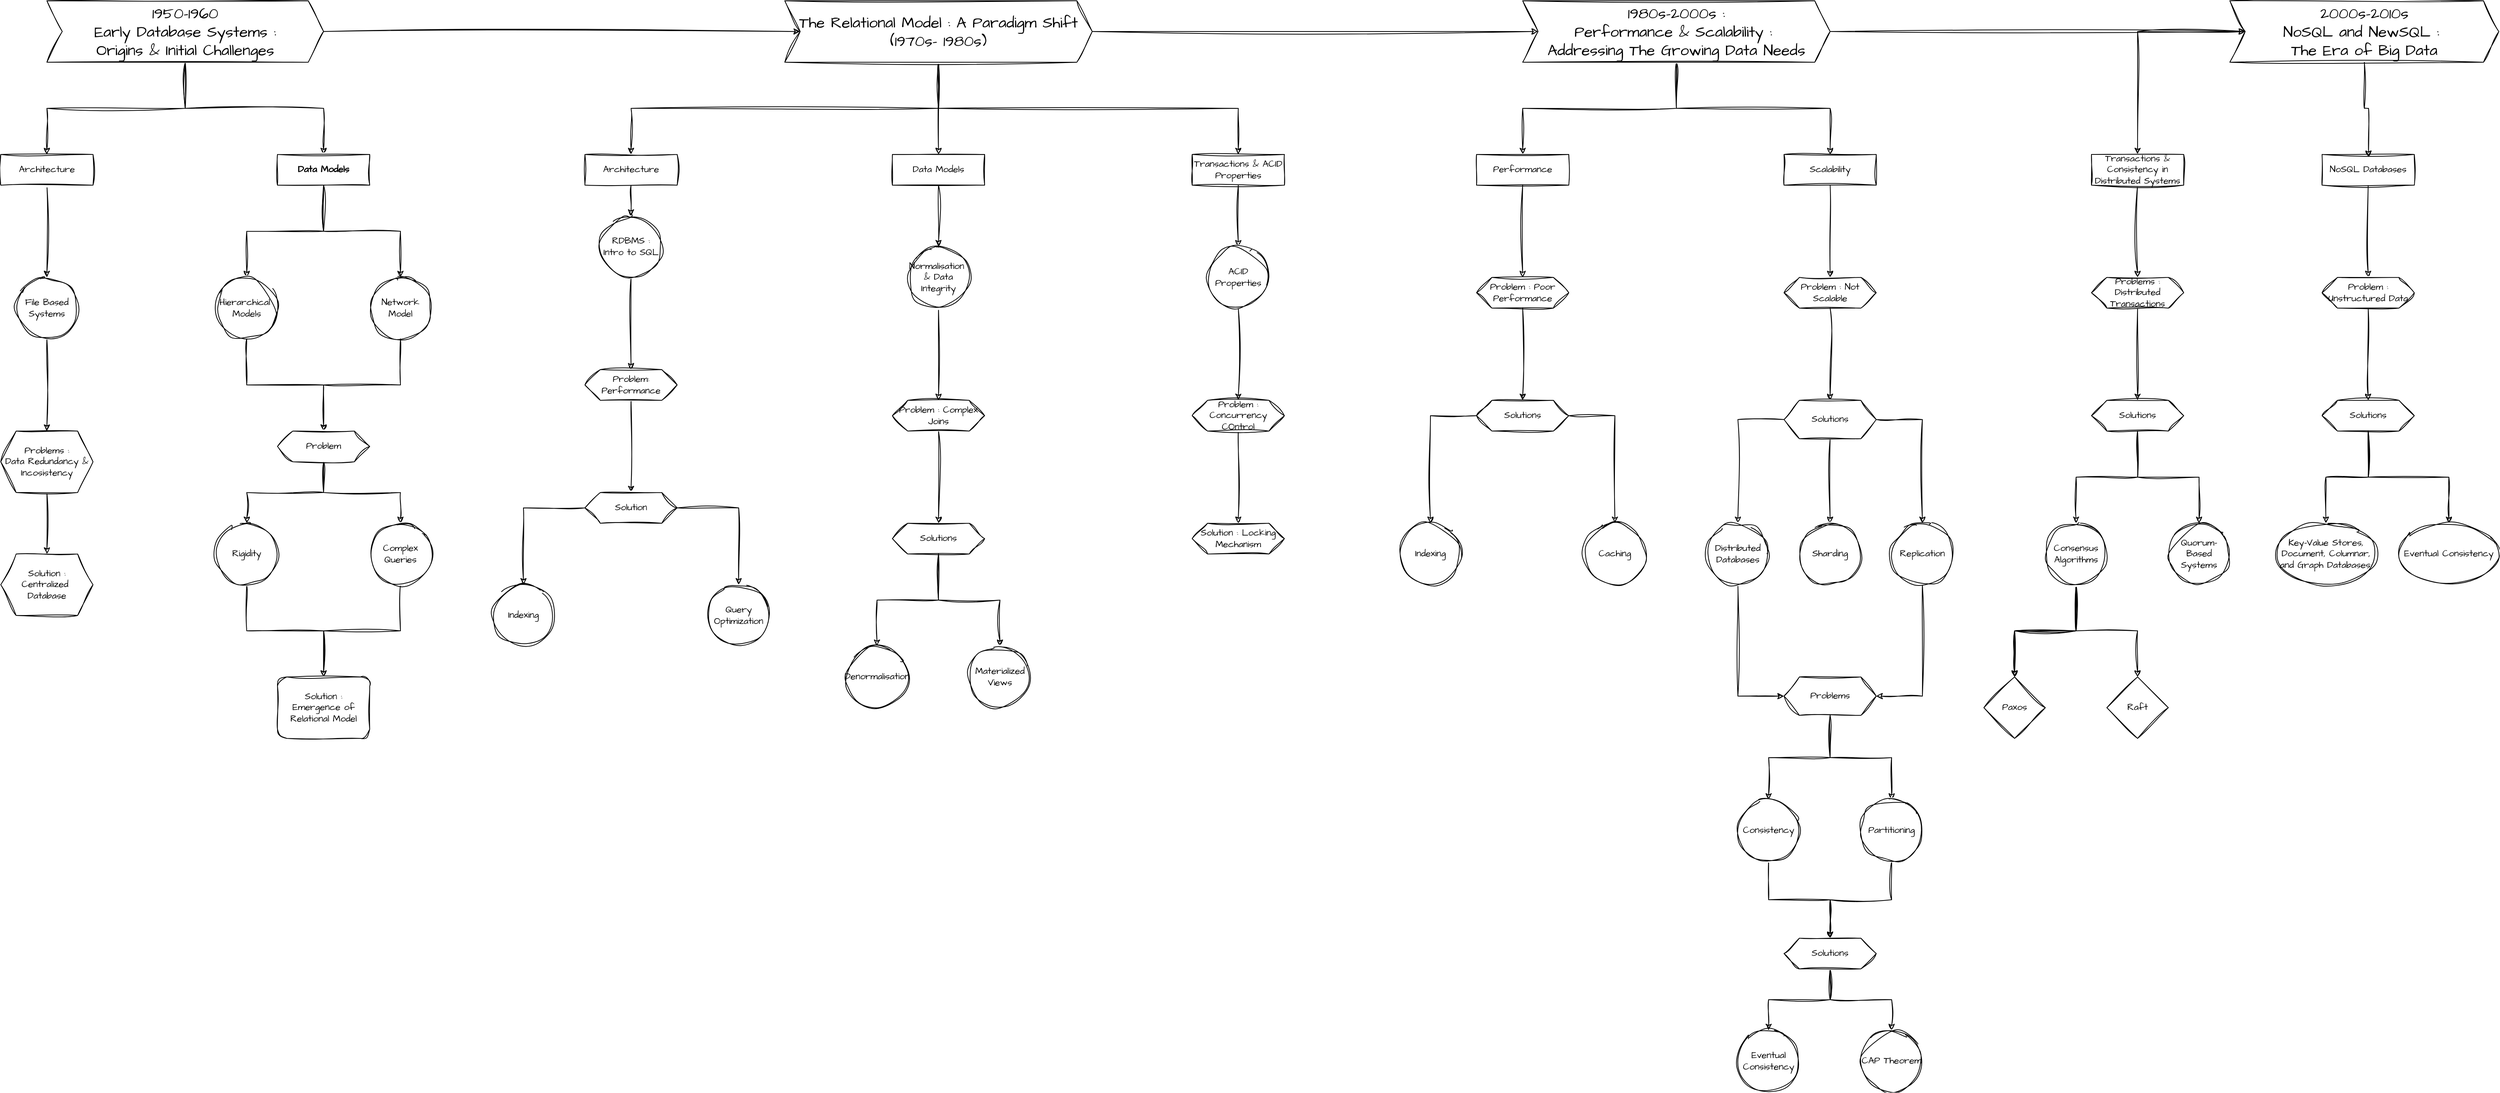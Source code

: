 <mxfile version="24.7.6">
  <diagram name="Page-1" id="QGAENbP_7samY_ILDqjr">
    <mxGraphModel dx="1600" dy="336" grid="1" gridSize="10" guides="1" tooltips="1" connect="1" arrows="1" fold="1" page="1" pageScale="1" pageWidth="1100" pageHeight="850" math="0" shadow="0">
      <root>
        <mxCell id="0" />
        <mxCell id="1" parent="0" />
        <mxCell id="RMSyVIdG78tPgDftZzgw-3" value="" style="edgeStyle=orthogonalEdgeStyle;rounded=0;sketch=1;hachureGap=4;jiggle=2;curveFitting=1;orthogonalLoop=1;jettySize=auto;html=1;fontFamily=Architects Daughter;fontSource=https%3A%2F%2Ffonts.googleapis.com%2Fcss%3Ffamily%3DArchitects%2BDaughter;" edge="1" parent="1" source="RMSyVIdG78tPgDftZzgw-1" target="RMSyVIdG78tPgDftZzgw-2">
          <mxGeometry relative="1" as="geometry" />
        </mxCell>
        <mxCell id="RMSyVIdG78tPgDftZzgw-11" value="" style="edgeStyle=orthogonalEdgeStyle;rounded=0;sketch=1;hachureGap=4;jiggle=2;curveFitting=1;orthogonalLoop=1;jettySize=auto;html=1;fontFamily=Architects Daughter;fontSource=https%3A%2F%2Ffonts.googleapis.com%2Fcss%3Ffamily%3DArchitects%2BDaughter;" edge="1" parent="1" source="RMSyVIdG78tPgDftZzgw-1" target="RMSyVIdG78tPgDftZzgw-10">
          <mxGeometry relative="1" as="geometry" />
        </mxCell>
        <mxCell id="RMSyVIdG78tPgDftZzgw-28" style="edgeStyle=orthogonalEdgeStyle;rounded=0;sketch=1;hachureGap=4;jiggle=2;curveFitting=1;orthogonalLoop=1;jettySize=auto;html=1;fontFamily=Architects Daughter;fontSource=https%3A%2F%2Ffonts.googleapis.com%2Fcss%3Ffamily%3DArchitects%2BDaughter;" edge="1" parent="1" source="RMSyVIdG78tPgDftZzgw-1" target="RMSyVIdG78tPgDftZzgw-27">
          <mxGeometry relative="1" as="geometry" />
        </mxCell>
        <mxCell id="RMSyVIdG78tPgDftZzgw-1" value="&lt;font style=&quot;font-size: 20px;&quot;&gt;1950-1960&lt;br&gt;Early Database Systems : &lt;br&gt;Origins &amp;amp; Initial Challenges&lt;br&gt;&lt;/font&gt;" style="shape=step;perimeter=stepPerimeter;whiteSpace=wrap;html=1;fixedSize=1;sketch=1;hachureGap=4;jiggle=2;curveFitting=1;fontFamily=Architects Daughter;fontSource=https%3A%2F%2Ffonts.googleapis.com%2Fcss%3Ffamily%3DArchitects%2BDaughter;" vertex="1" parent="1">
          <mxGeometry y="280" width="360" height="80" as="geometry" />
        </mxCell>
        <mxCell id="RMSyVIdG78tPgDftZzgw-5" value="" style="edgeStyle=orthogonalEdgeStyle;rounded=0;sketch=1;hachureGap=4;jiggle=2;curveFitting=1;orthogonalLoop=1;jettySize=auto;html=1;fontFamily=Architects Daughter;fontSource=https%3A%2F%2Ffonts.googleapis.com%2Fcss%3Ffamily%3DArchitects%2BDaughter;" edge="1" parent="1" source="RMSyVIdG78tPgDftZzgw-2" target="RMSyVIdG78tPgDftZzgw-4">
          <mxGeometry relative="1" as="geometry" />
        </mxCell>
        <mxCell id="RMSyVIdG78tPgDftZzgw-2" value="Architecture" style="whiteSpace=wrap;html=1;fontFamily=Architects Daughter;sketch=1;hachureGap=4;jiggle=2;curveFitting=1;fontSource=https%3A%2F%2Ffonts.googleapis.com%2Fcss%3Ffamily%3DArchitects%2BDaughter;" vertex="1" parent="1">
          <mxGeometry x="-60" y="480" width="120" height="40" as="geometry" />
        </mxCell>
        <mxCell id="RMSyVIdG78tPgDftZzgw-7" value="" style="edgeStyle=orthogonalEdgeStyle;rounded=0;sketch=1;hachureGap=4;jiggle=2;curveFitting=1;orthogonalLoop=1;jettySize=auto;html=1;fontFamily=Architects Daughter;fontSource=https%3A%2F%2Ffonts.googleapis.com%2Fcss%3Ffamily%3DArchitects%2BDaughter;" edge="1" parent="1" source="RMSyVIdG78tPgDftZzgw-4" target="RMSyVIdG78tPgDftZzgw-6">
          <mxGeometry relative="1" as="geometry" />
        </mxCell>
        <UserObject label="&lt;div&gt;File Based Systems&lt;/div&gt;" tooltip="File-Based Systems: Before databases, data was stored in flat files. These systems lacked a unified data management system, leading to inefficiencies in data access and manipulation." id="RMSyVIdG78tPgDftZzgw-4">
          <mxCell style="ellipse;whiteSpace=wrap;html=1;fontFamily=Architects Daughter;sketch=1;hachureGap=4;jiggle=2;curveFitting=1;fontSource=https%3A%2F%2Ffonts.googleapis.com%2Fcss%3Ffamily%3DArchitects%2BDaughter;" vertex="1" parent="1">
            <mxGeometry x="-40" y="640" width="80" height="80" as="geometry" />
          </mxCell>
        </UserObject>
        <mxCell id="RMSyVIdG78tPgDftZzgw-9" value="" style="edgeStyle=orthogonalEdgeStyle;rounded=0;sketch=1;hachureGap=4;jiggle=2;curveFitting=1;orthogonalLoop=1;jettySize=auto;html=1;fontFamily=Architects Daughter;fontSource=https%3A%2F%2Ffonts.googleapis.com%2Fcss%3Ffamily%3DArchitects%2BDaughter;" edge="1" parent="1" source="RMSyVIdG78tPgDftZzgw-6" target="RMSyVIdG78tPgDftZzgw-8">
          <mxGeometry relative="1" as="geometry" />
        </mxCell>
        <UserObject label="Problems :&lt;br&gt;Data Redundancy &amp;amp; Incosistency" tooltip="Data Redundancy and Inconsistency: Since each application maintained its own files, the same data could be duplicated across multiple files, leading to inconsistencies and difficulties in updating data uniformly." id="RMSyVIdG78tPgDftZzgw-6">
          <mxCell style="shape=hexagon;perimeter=hexagonPerimeter2;whiteSpace=wrap;html=1;fixedSize=1;fontFamily=Architects Daughter;sketch=1;hachureGap=4;jiggle=2;curveFitting=1;fontSource=https%3A%2F%2Ffonts.googleapis.com%2Fcss%3Ffamily%3DArchitects%2BDaughter;" vertex="1" parent="1">
            <mxGeometry x="-60" y="840" width="120" height="80" as="geometry" />
          </mxCell>
        </UserObject>
        <UserObject label="Solution : &lt;br&gt;&lt;div&gt;Centralized&amp;nbsp;&lt;/div&gt;&lt;div&gt;Database&lt;/div&gt;" tooltip="Centralized Databases: The idea of centralized data storage emerged to reduce redundancy by storing data in a single repository that could be accessed by multiple applications." id="RMSyVIdG78tPgDftZzgw-8">
          <mxCell style="shape=hexagon;perimeter=hexagonPerimeter2;whiteSpace=wrap;html=1;fixedSize=1;fontFamily=Architects Daughter;sketch=1;hachureGap=4;jiggle=2;curveFitting=1;fontSource=https%3A%2F%2Ffonts.googleapis.com%2Fcss%3Ffamily%3DArchitects%2BDaughter;" vertex="1" parent="1">
            <mxGeometry x="-60" y="1000" width="120" height="80" as="geometry" />
          </mxCell>
        </UserObject>
        <mxCell id="RMSyVIdG78tPgDftZzgw-13" value="" style="edgeStyle=orthogonalEdgeStyle;rounded=0;sketch=1;hachureGap=4;jiggle=2;curveFitting=1;orthogonalLoop=1;jettySize=auto;html=1;fontFamily=Architects Daughter;fontSource=https%3A%2F%2Ffonts.googleapis.com%2Fcss%3Ffamily%3DArchitects%2BDaughter;" edge="1" parent="1" source="RMSyVIdG78tPgDftZzgw-10" target="RMSyVIdG78tPgDftZzgw-12">
          <mxGeometry relative="1" as="geometry" />
        </mxCell>
        <mxCell id="RMSyVIdG78tPgDftZzgw-15" value="" style="edgeStyle=orthogonalEdgeStyle;rounded=0;sketch=1;hachureGap=4;jiggle=2;curveFitting=1;orthogonalLoop=1;jettySize=auto;html=1;fontFamily=Architects Daughter;fontSource=https%3A%2F%2Ffonts.googleapis.com%2Fcss%3Ffamily%3DArchitects%2BDaughter;" edge="1" parent="1" source="RMSyVIdG78tPgDftZzgw-10" target="RMSyVIdG78tPgDftZzgw-14">
          <mxGeometry relative="1" as="geometry" />
        </mxCell>
        <mxCell id="RMSyVIdG78tPgDftZzgw-10" value="&lt;strong&gt;Data Models&lt;/strong&gt;" style="whiteSpace=wrap;html=1;fontFamily=Architects Daughter;sketch=1;hachureGap=4;jiggle=2;curveFitting=1;fontSource=https%3A%2F%2Ffonts.googleapis.com%2Fcss%3Ffamily%3DArchitects%2BDaughter;" vertex="1" parent="1">
          <mxGeometry x="300" y="480" width="120" height="40" as="geometry" />
        </mxCell>
        <mxCell id="RMSyVIdG78tPgDftZzgw-25" style="edgeStyle=orthogonalEdgeStyle;rounded=0;sketch=1;hachureGap=4;jiggle=2;curveFitting=1;orthogonalLoop=1;jettySize=auto;html=1;fontFamily=Architects Daughter;fontSource=https%3A%2F%2Ffonts.googleapis.com%2Fcss%3Ffamily%3DArchitects%2BDaughter;" edge="1" parent="1" source="RMSyVIdG78tPgDftZzgw-12" target="RMSyVIdG78tPgDftZzgw-17">
          <mxGeometry relative="1" as="geometry" />
        </mxCell>
        <UserObject label="Hierarchical&amp;nbsp; &lt;br&gt;Models" tooltip="Hierarchical Model: Introduced by IBM’s Information Management System (IMS), this model organized data in a tree structure with parent-child relationships." id="RMSyVIdG78tPgDftZzgw-12">
          <mxCell style="ellipse;whiteSpace=wrap;html=1;fontFamily=Architects Daughter;sketch=1;hachureGap=4;jiggle=2;curveFitting=1;fontSource=https%3A%2F%2Ffonts.googleapis.com%2Fcss%3Ffamily%3DArchitects%2BDaughter;" vertex="1" parent="1">
            <mxGeometry x="220" y="640" width="80" height="80" as="geometry" />
          </mxCell>
        </UserObject>
        <mxCell id="RMSyVIdG78tPgDftZzgw-26" style="edgeStyle=orthogonalEdgeStyle;rounded=0;sketch=1;hachureGap=4;jiggle=2;curveFitting=1;orthogonalLoop=1;jettySize=auto;html=1;fontFamily=Architects Daughter;fontSource=https%3A%2F%2Ffonts.googleapis.com%2Fcss%3Ffamily%3DArchitects%2BDaughter;" edge="1" parent="1" source="RMSyVIdG78tPgDftZzgw-14" target="RMSyVIdG78tPgDftZzgw-17">
          <mxGeometry relative="1" as="geometry" />
        </mxCell>
        <UserObject label="Network Model" tooltip="Network Model: Introduced by Charles Bachman with the Integrated Data Store (IDS), this model allowed more complex relationships, where records could have multiple parents and children." id="RMSyVIdG78tPgDftZzgw-14">
          <mxCell style="ellipse;whiteSpace=wrap;html=1;fontFamily=Architects Daughter;sketch=1;hachureGap=4;jiggle=2;curveFitting=1;fontSource=https%3A%2F%2Ffonts.googleapis.com%2Fcss%3Ffamily%3DArchitects%2BDaughter;" vertex="1" parent="1">
            <mxGeometry x="420" y="640" width="80" height="80" as="geometry" />
          </mxCell>
        </UserObject>
        <mxCell id="RMSyVIdG78tPgDftZzgw-19" value="" style="edgeStyle=orthogonalEdgeStyle;rounded=0;sketch=1;hachureGap=4;jiggle=2;curveFitting=1;orthogonalLoop=1;jettySize=auto;html=1;fontFamily=Architects Daughter;fontSource=https%3A%2F%2Ffonts.googleapis.com%2Fcss%3Ffamily%3DArchitects%2BDaughter;" edge="1" parent="1" source="RMSyVIdG78tPgDftZzgw-17" target="RMSyVIdG78tPgDftZzgw-18">
          <mxGeometry relative="1" as="geometry" />
        </mxCell>
        <mxCell id="RMSyVIdG78tPgDftZzgw-21" value="" style="edgeStyle=orthogonalEdgeStyle;rounded=0;sketch=1;hachureGap=4;jiggle=2;curveFitting=1;orthogonalLoop=1;jettySize=auto;html=1;fontFamily=Architects Daughter;fontSource=https%3A%2F%2Ffonts.googleapis.com%2Fcss%3Ffamily%3DArchitects%2BDaughter;" edge="1" parent="1" source="RMSyVIdG78tPgDftZzgw-17" target="RMSyVIdG78tPgDftZzgw-20">
          <mxGeometry relative="1" as="geometry" />
        </mxCell>
        <mxCell id="RMSyVIdG78tPgDftZzgw-17" value="&lt;div&gt;Problem&lt;br&gt;&lt;/div&gt;" style="shape=hexagon;perimeter=hexagonPerimeter2;whiteSpace=wrap;html=1;fixedSize=1;sketch=1;hachureGap=4;jiggle=2;curveFitting=1;fontFamily=Architects Daughter;fontSource=https%3A%2F%2Ffonts.googleapis.com%2Fcss%3Ffamily%3DArchitects%2BDaughter;" vertex="1" parent="1">
          <mxGeometry x="300" y="840" width="120" height="40" as="geometry" />
        </mxCell>
        <mxCell id="RMSyVIdG78tPgDftZzgw-23" value="" style="edgeStyle=orthogonalEdgeStyle;rounded=0;sketch=1;hachureGap=4;jiggle=2;curveFitting=1;orthogonalLoop=1;jettySize=auto;html=1;fontFamily=Architects Daughter;fontSource=https%3A%2F%2Ffonts.googleapis.com%2Fcss%3Ffamily%3DArchitects%2BDaughter;" edge="1" parent="1" source="RMSyVIdG78tPgDftZzgw-18" target="RMSyVIdG78tPgDftZzgw-22">
          <mxGeometry relative="1" as="geometry" />
        </mxCell>
        <UserObject label="Rigidity" tooltip="Rigidity: Both models were highly rigid; changes to the data structure required significant rewiring of the system, making them inflexible to evolving business needs." id="RMSyVIdG78tPgDftZzgw-18">
          <mxCell style="ellipse;whiteSpace=wrap;html=1;fontFamily=Architects Daughter;sketch=1;hachureGap=4;jiggle=2;curveFitting=1;fontSource=https%3A%2F%2Ffonts.googleapis.com%2Fcss%3Ffamily%3DArchitects%2BDaughter;" vertex="1" parent="1">
            <mxGeometry x="220" y="960" width="80" height="80" as="geometry" />
          </mxCell>
        </UserObject>
        <mxCell id="RMSyVIdG78tPgDftZzgw-24" style="edgeStyle=orthogonalEdgeStyle;rounded=0;sketch=1;hachureGap=4;jiggle=2;curveFitting=1;orthogonalLoop=1;jettySize=auto;html=1;entryX=0.5;entryY=0;entryDx=0;entryDy=0;fontFamily=Architects Daughter;fontSource=https%3A%2F%2Ffonts.googleapis.com%2Fcss%3Ffamily%3DArchitects%2BDaughter;" edge="1" parent="1" source="RMSyVIdG78tPgDftZzgw-20" target="RMSyVIdG78tPgDftZzgw-22">
          <mxGeometry relative="1" as="geometry" />
        </mxCell>
        <UserObject label="Complex Queries" tooltip="Complex Queries: Querying data was cumbersome, requiring detailed knowledge of the data structure, leading to complex and error-prone queries." id="RMSyVIdG78tPgDftZzgw-20">
          <mxCell style="ellipse;whiteSpace=wrap;html=1;fontFamily=Architects Daughter;sketch=1;hachureGap=4;jiggle=2;curveFitting=1;fontSource=https%3A%2F%2Ffonts.googleapis.com%2Fcss%3Ffamily%3DArchitects%2BDaughter;" vertex="1" parent="1">
            <mxGeometry x="420" y="960" width="80" height="80" as="geometry" />
          </mxCell>
        </UserObject>
        <UserObject label="&lt;div&gt;Solution :&lt;/div&gt;Emergence of Relational Model" tooltip="Emergence of the Relational Model: The introduction of the relational model by Edgar F. Codd proposed a more flexible and intuitive way of structuring data using tables, which became a foundation for more advanced database systems." id="RMSyVIdG78tPgDftZzgw-22">
          <mxCell style="rounded=1;whiteSpace=wrap;html=1;fontFamily=Architects Daughter;sketch=1;hachureGap=4;jiggle=2;curveFitting=1;fontSource=https%3A%2F%2Ffonts.googleapis.com%2Fcss%3Ffamily%3DArchitects%2BDaughter;" vertex="1" parent="1">
            <mxGeometry x="300" y="1160" width="120" height="80" as="geometry" />
          </mxCell>
        </UserObject>
        <mxCell id="RMSyVIdG78tPgDftZzgw-30" value="" style="edgeStyle=orthogonalEdgeStyle;rounded=0;sketch=1;hachureGap=4;jiggle=2;curveFitting=1;orthogonalLoop=1;jettySize=auto;html=1;fontFamily=Architects Daughter;fontSource=https%3A%2F%2Ffonts.googleapis.com%2Fcss%3Ffamily%3DArchitects%2BDaughter;" edge="1" parent="1" source="RMSyVIdG78tPgDftZzgw-27" target="RMSyVIdG78tPgDftZzgw-29">
          <mxGeometry relative="1" as="geometry">
            <Array as="points">
              <mxPoint x="1160" y="420" />
              <mxPoint x="760" y="420" />
            </Array>
          </mxGeometry>
        </mxCell>
        <mxCell id="RMSyVIdG78tPgDftZzgw-48" value="" style="edgeStyle=orthogonalEdgeStyle;rounded=0;sketch=1;hachureGap=4;jiggle=2;curveFitting=1;orthogonalLoop=1;jettySize=auto;html=1;fontFamily=Architects Daughter;fontSource=https%3A%2F%2Ffonts.googleapis.com%2Fcss%3Ffamily%3DArchitects%2BDaughter;" edge="1" parent="1" source="RMSyVIdG78tPgDftZzgw-27" target="RMSyVIdG78tPgDftZzgw-47">
          <mxGeometry relative="1" as="geometry" />
        </mxCell>
        <mxCell id="RMSyVIdG78tPgDftZzgw-60" value="" style="edgeStyle=orthogonalEdgeStyle;rounded=0;sketch=1;hachureGap=4;jiggle=2;curveFitting=1;orthogonalLoop=1;jettySize=auto;html=1;fontFamily=Architects Daughter;fontSource=https%3A%2F%2Ffonts.googleapis.com%2Fcss%3Ffamily%3DArchitects%2BDaughter;entryX=0.5;entryY=0;entryDx=0;entryDy=0;" edge="1" parent="1" source="RMSyVIdG78tPgDftZzgw-27" target="RMSyVIdG78tPgDftZzgw-59">
          <mxGeometry relative="1" as="geometry">
            <Array as="points">
              <mxPoint x="1160" y="420" />
              <mxPoint x="1550" y="420" />
            </Array>
          </mxGeometry>
        </mxCell>
        <mxCell id="RMSyVIdG78tPgDftZzgw-69" style="edgeStyle=orthogonalEdgeStyle;rounded=0;sketch=1;hachureGap=4;jiggle=2;curveFitting=1;orthogonalLoop=1;jettySize=auto;html=1;entryX=0;entryY=0.5;entryDx=0;entryDy=0;fontFamily=Architects Daughter;fontSource=https%3A%2F%2Ffonts.googleapis.com%2Fcss%3Ffamily%3DArchitects%2BDaughter;" edge="1" parent="1" source="RMSyVIdG78tPgDftZzgw-27" target="RMSyVIdG78tPgDftZzgw-68">
          <mxGeometry relative="1" as="geometry" />
        </mxCell>
        <mxCell id="RMSyVIdG78tPgDftZzgw-27" value="&lt;font style=&quot;font-size: 20px;&quot;&gt;The Relational Model : A Paradigm Shift (1970s- 1980s)&lt;br&gt;&lt;/font&gt;" style="shape=step;perimeter=stepPerimeter;whiteSpace=wrap;html=1;fixedSize=1;sketch=1;hachureGap=4;jiggle=2;curveFitting=1;fontFamily=Architects Daughter;fontSource=https%3A%2F%2Ffonts.googleapis.com%2Fcss%3Ffamily%3DArchitects%2BDaughter;" vertex="1" parent="1">
          <mxGeometry x="960" y="280" width="400" height="80" as="geometry" />
        </mxCell>
        <mxCell id="RMSyVIdG78tPgDftZzgw-32" value="" style="edgeStyle=orthogonalEdgeStyle;rounded=0;sketch=1;hachureGap=4;jiggle=2;curveFitting=1;orthogonalLoop=1;jettySize=auto;html=1;fontFamily=Architects Daughter;fontSource=https%3A%2F%2Ffonts.googleapis.com%2Fcss%3Ffamily%3DArchitects%2BDaughter;" edge="1" parent="1" source="RMSyVIdG78tPgDftZzgw-29" target="RMSyVIdG78tPgDftZzgw-31">
          <mxGeometry relative="1" as="geometry" />
        </mxCell>
        <mxCell id="RMSyVIdG78tPgDftZzgw-29" value="Architecture" style="whiteSpace=wrap;html=1;fontFamily=Architects Daughter;sketch=1;hachureGap=4;jiggle=2;curveFitting=1;fontSource=https%3A%2F%2Ffonts.googleapis.com%2Fcss%3Ffamily%3DArchitects%2BDaughter;" vertex="1" parent="1">
          <mxGeometry x="700" y="480" width="120" height="40" as="geometry" />
        </mxCell>
        <mxCell id="RMSyVIdG78tPgDftZzgw-46" style="edgeStyle=orthogonalEdgeStyle;rounded=0;sketch=1;hachureGap=4;jiggle=2;curveFitting=1;orthogonalLoop=1;jettySize=auto;html=1;fontFamily=Architects Daughter;fontSource=https%3A%2F%2Ffonts.googleapis.com%2Fcss%3Ffamily%3DArchitects%2BDaughter;" edge="1" parent="1" source="RMSyVIdG78tPgDftZzgw-31" target="RMSyVIdG78tPgDftZzgw-35">
          <mxGeometry relative="1" as="geometry" />
        </mxCell>
        <UserObject label="RDBMS : Intro to SQL" tooltip="Introduction of SQL: Structured Query Language (SQL) was introduced to query relational databases, making data access easier and more standardized." id="RMSyVIdG78tPgDftZzgw-31">
          <mxCell style="ellipse;whiteSpace=wrap;html=1;fontFamily=Architects Daughter;sketch=1;hachureGap=4;jiggle=2;curveFitting=1;fontSource=https%3A%2F%2Ffonts.googleapis.com%2Fcss%3Ffamily%3DArchitects%2BDaughter;" vertex="1" parent="1">
            <mxGeometry x="720" y="560" width="80" height="80" as="geometry" />
          </mxCell>
        </UserObject>
        <mxCell id="RMSyVIdG78tPgDftZzgw-45" style="edgeStyle=orthogonalEdgeStyle;rounded=0;sketch=1;hachureGap=4;jiggle=2;curveFitting=1;orthogonalLoop=1;jettySize=auto;html=1;fontFamily=Architects Daughter;fontSource=https%3A%2F%2Ffonts.googleapis.com%2Fcss%3Ffamily%3DArchitects%2BDaughter;" edge="1" parent="1" source="RMSyVIdG78tPgDftZzgw-35" target="RMSyVIdG78tPgDftZzgw-39">
          <mxGeometry relative="1" as="geometry" />
        </mxCell>
        <UserObject label="Problem: Performance" tooltip="Performance: Early RDBMS implementations were slower compared to hierarchical and network models, particularly when dealing with large datasets or complex queries." id="RMSyVIdG78tPgDftZzgw-35">
          <mxCell style="shape=hexagon;perimeter=hexagonPerimeter2;whiteSpace=wrap;html=1;fixedSize=1;fontFamily=Architects Daughter;sketch=1;hachureGap=4;jiggle=2;curveFitting=1;fontSource=https%3A%2F%2Ffonts.googleapis.com%2Fcss%3Ffamily%3DArchitects%2BDaughter;" vertex="1" parent="1">
            <mxGeometry x="700" y="760" width="120" height="40" as="geometry" />
          </mxCell>
        </UserObject>
        <mxCell id="RMSyVIdG78tPgDftZzgw-42" value="" style="edgeStyle=orthogonalEdgeStyle;rounded=0;sketch=1;hachureGap=4;jiggle=2;curveFitting=1;orthogonalLoop=1;jettySize=auto;html=1;fontFamily=Architects Daughter;fontSource=https%3A%2F%2Ffonts.googleapis.com%2Fcss%3Ffamily%3DArchitects%2BDaughter;" edge="1" parent="1" source="RMSyVIdG78tPgDftZzgw-39" target="RMSyVIdG78tPgDftZzgw-41">
          <mxGeometry relative="1" as="geometry" />
        </mxCell>
        <mxCell id="RMSyVIdG78tPgDftZzgw-44" value="" style="edgeStyle=orthogonalEdgeStyle;rounded=0;sketch=1;hachureGap=4;jiggle=2;curveFitting=1;orthogonalLoop=1;jettySize=auto;html=1;fontFamily=Architects Daughter;fontSource=https%3A%2F%2Ffonts.googleapis.com%2Fcss%3Ffamily%3DArchitects%2BDaughter;" edge="1" parent="1" source="RMSyVIdG78tPgDftZzgw-39" target="RMSyVIdG78tPgDftZzgw-43">
          <mxGeometry relative="1" as="geometry" />
        </mxCell>
        <UserObject label="Solution" tooltip="Indexing and Query Optimization: Techniques like indexing and query optimization were introduced to speed up data retrieval and improve overall performance." id="RMSyVIdG78tPgDftZzgw-39">
          <mxCell style="shape=hexagon;perimeter=hexagonPerimeter2;whiteSpace=wrap;html=1;fixedSize=1;fontFamily=Architects Daughter;sketch=1;hachureGap=4;jiggle=2;curveFitting=1;fontSource=https%3A%2F%2Ffonts.googleapis.com%2Fcss%3Ffamily%3DArchitects%2BDaughter;" vertex="1" parent="1">
            <mxGeometry x="700" y="920" width="120" height="40" as="geometry" />
          </mxCell>
        </UserObject>
        <mxCell id="RMSyVIdG78tPgDftZzgw-41" value="Indexing" style="ellipse;whiteSpace=wrap;html=1;fontFamily=Architects Daughter;sketch=1;hachureGap=4;jiggle=2;curveFitting=1;fontSource=https%3A%2F%2Ffonts.googleapis.com%2Fcss%3Ffamily%3DArchitects%2BDaughter;" vertex="1" parent="1">
          <mxGeometry x="580" y="1040" width="80" height="80" as="geometry" />
        </mxCell>
        <mxCell id="RMSyVIdG78tPgDftZzgw-43" value="Query Optimization" style="ellipse;whiteSpace=wrap;html=1;fontFamily=Architects Daughter;sketch=1;hachureGap=4;jiggle=2;curveFitting=1;fontSource=https%3A%2F%2Ffonts.googleapis.com%2Fcss%3Ffamily%3DArchitects%2BDaughter;" vertex="1" parent="1">
          <mxGeometry x="860" y="1040" width="80" height="80" as="geometry" />
        </mxCell>
        <mxCell id="RMSyVIdG78tPgDftZzgw-50" value="" style="edgeStyle=orthogonalEdgeStyle;rounded=0;sketch=1;hachureGap=4;jiggle=2;curveFitting=1;orthogonalLoop=1;jettySize=auto;html=1;fontFamily=Architects Daughter;fontSource=https%3A%2F%2Ffonts.googleapis.com%2Fcss%3Ffamily%3DArchitects%2BDaughter;" edge="1" parent="1" source="RMSyVIdG78tPgDftZzgw-47" target="RMSyVIdG78tPgDftZzgw-49">
          <mxGeometry relative="1" as="geometry" />
        </mxCell>
        <mxCell id="RMSyVIdG78tPgDftZzgw-47" value="Data Models" style="whiteSpace=wrap;html=1;fontFamily=Architects Daughter;sketch=1;hachureGap=4;jiggle=2;curveFitting=1;fontSource=https%3A%2F%2Ffonts.googleapis.com%2Fcss%3Ffamily%3DArchitects%2BDaughter;" vertex="1" parent="1">
          <mxGeometry x="1100" y="480" width="120" height="40" as="geometry" />
        </mxCell>
        <mxCell id="RMSyVIdG78tPgDftZzgw-52" value="" style="edgeStyle=orthogonalEdgeStyle;rounded=0;sketch=1;hachureGap=4;jiggle=2;curveFitting=1;orthogonalLoop=1;jettySize=auto;html=1;fontFamily=Architects Daughter;fontSource=https%3A%2F%2Ffonts.googleapis.com%2Fcss%3Ffamily%3DArchitects%2BDaughter;" edge="1" parent="1" source="RMSyVIdG78tPgDftZzgw-49" target="RMSyVIdG78tPgDftZzgw-51">
          <mxGeometry relative="1" as="geometry" />
        </mxCell>
        <UserObject label="Normalisation&amp;nbsp; &amp;amp; Data Integrity" tooltip="Normalization: Codd introduced normalization, a process of organizing data to reduce redundancy and improve data integrity by dividing data into related tables." id="RMSyVIdG78tPgDftZzgw-49">
          <mxCell style="ellipse;whiteSpace=wrap;html=1;fontFamily=Architects Daughter;sketch=1;hachureGap=4;jiggle=2;curveFitting=1;fontSource=https%3A%2F%2Ffonts.googleapis.com%2Fcss%3Ffamily%3DArchitects%2BDaughter;" vertex="1" parent="1">
            <mxGeometry x="1120" y="600" width="80" height="80" as="geometry" />
          </mxCell>
        </UserObject>
        <mxCell id="RMSyVIdG78tPgDftZzgw-54" value="" style="edgeStyle=orthogonalEdgeStyle;rounded=0;sketch=1;hachureGap=4;jiggle=2;curveFitting=1;orthogonalLoop=1;jettySize=auto;html=1;fontFamily=Architects Daughter;fontSource=https%3A%2F%2Ffonts.googleapis.com%2Fcss%3Ffamily%3DArchitects%2BDaughter;" edge="1" parent="1" source="RMSyVIdG78tPgDftZzgw-51" target="RMSyVIdG78tPgDftZzgw-53">
          <mxGeometry relative="1" as="geometry" />
        </mxCell>
        <UserObject label="Problem : Complex Joins" tooltip="Complex Joins: While normalization improved data integrity, it also led to complex join operations that could slow down query performance." id="RMSyVIdG78tPgDftZzgw-51">
          <mxCell style="shape=hexagon;perimeter=hexagonPerimeter2;whiteSpace=wrap;html=1;fixedSize=1;fontFamily=Architects Daughter;sketch=1;hachureGap=4;jiggle=2;curveFitting=1;fontSource=https%3A%2F%2Ffonts.googleapis.com%2Fcss%3Ffamily%3DArchitects%2BDaughter;" vertex="1" parent="1">
            <mxGeometry x="1100" y="800" width="120" height="40" as="geometry" />
          </mxCell>
        </UserObject>
        <mxCell id="RMSyVIdG78tPgDftZzgw-56" value="" style="edgeStyle=orthogonalEdgeStyle;rounded=0;sketch=1;hachureGap=4;jiggle=2;curveFitting=1;orthogonalLoop=1;jettySize=auto;html=1;fontFamily=Architects Daughter;fontSource=https%3A%2F%2Ffonts.googleapis.com%2Fcss%3Ffamily%3DArchitects%2BDaughter;" edge="1" parent="1" source="RMSyVIdG78tPgDftZzgw-53" target="RMSyVIdG78tPgDftZzgw-55">
          <mxGeometry relative="1" as="geometry" />
        </mxCell>
        <mxCell id="RMSyVIdG78tPgDftZzgw-58" value="" style="edgeStyle=orthogonalEdgeStyle;rounded=0;sketch=1;hachureGap=4;jiggle=2;curveFitting=1;orthogonalLoop=1;jettySize=auto;html=1;fontFamily=Architects Daughter;fontSource=https%3A%2F%2Ffonts.googleapis.com%2Fcss%3Ffamily%3DArchitects%2BDaughter;" edge="1" parent="1" source="RMSyVIdG78tPgDftZzgw-53" target="RMSyVIdG78tPgDftZzgw-57">
          <mxGeometry relative="1" as="geometry" />
        </mxCell>
        <UserObject label="Solutions" tooltip="Denormalization and Materialized Views: In cases where performance was a concern, denormalization (combining tables) and materialized views (precomputed results) were used to balance performance with data integrity." id="RMSyVIdG78tPgDftZzgw-53">
          <mxCell style="shape=hexagon;perimeter=hexagonPerimeter2;whiteSpace=wrap;html=1;fixedSize=1;fontFamily=Architects Daughter;sketch=1;hachureGap=4;jiggle=2;curveFitting=1;fontSource=https%3A%2F%2Ffonts.googleapis.com%2Fcss%3Ffamily%3DArchitects%2BDaughter;" vertex="1" parent="1">
            <mxGeometry x="1100" y="960" width="120" height="40" as="geometry" />
          </mxCell>
        </UserObject>
        <mxCell id="RMSyVIdG78tPgDftZzgw-55" value="Denormalisation" style="ellipse;whiteSpace=wrap;html=1;fontFamily=Architects Daughter;sketch=1;hachureGap=4;jiggle=2;curveFitting=1;fontSource=https%3A%2F%2Ffonts.googleapis.com%2Fcss%3Ffamily%3DArchitects%2BDaughter;" vertex="1" parent="1">
          <mxGeometry x="1040" y="1120" width="80" height="80" as="geometry" />
        </mxCell>
        <mxCell id="RMSyVIdG78tPgDftZzgw-57" value="Materialized Views" style="ellipse;whiteSpace=wrap;html=1;fontFamily=Architects Daughter;sketch=1;hachureGap=4;jiggle=2;curveFitting=1;fontSource=https%3A%2F%2Ffonts.googleapis.com%2Fcss%3Ffamily%3DArchitects%2BDaughter;" vertex="1" parent="1">
          <mxGeometry x="1200" y="1120" width="80" height="80" as="geometry" />
        </mxCell>
        <mxCell id="RMSyVIdG78tPgDftZzgw-63" value="" style="edgeStyle=orthogonalEdgeStyle;rounded=0;sketch=1;hachureGap=4;jiggle=2;curveFitting=1;orthogonalLoop=1;jettySize=auto;html=1;fontFamily=Architects Daughter;fontSource=https%3A%2F%2Ffonts.googleapis.com%2Fcss%3Ffamily%3DArchitects%2BDaughter;" edge="1" parent="1" source="RMSyVIdG78tPgDftZzgw-59" target="RMSyVIdG78tPgDftZzgw-62">
          <mxGeometry relative="1" as="geometry" />
        </mxCell>
        <mxCell id="RMSyVIdG78tPgDftZzgw-59" value="Transactions &amp;amp; ACID Properties" style="whiteSpace=wrap;html=1;fontFamily=Architects Daughter;sketch=1;hachureGap=4;jiggle=2;curveFitting=1;fontSource=https%3A%2F%2Ffonts.googleapis.com%2Fcss%3Ffamily%3DArchitects%2BDaughter;" vertex="1" parent="1">
          <mxGeometry x="1490" y="480" width="120" height="40" as="geometry" />
        </mxCell>
        <mxCell id="RMSyVIdG78tPgDftZzgw-65" value="" style="edgeStyle=orthogonalEdgeStyle;rounded=0;sketch=1;hachureGap=4;jiggle=2;curveFitting=1;orthogonalLoop=1;jettySize=auto;html=1;fontFamily=Architects Daughter;fontSource=https%3A%2F%2Ffonts.googleapis.com%2Fcss%3Ffamily%3DArchitects%2BDaughter;" edge="1" parent="1" source="RMSyVIdG78tPgDftZzgw-62" target="RMSyVIdG78tPgDftZzgw-64">
          <mxGeometry relative="1" as="geometry" />
        </mxCell>
        <UserObject label="ACID Properties" tooltip="ACID Properties: Atomicity, Consistency, Isolation, and Durability became essential for ensuring reliable transactions in databases." id="RMSyVIdG78tPgDftZzgw-62">
          <mxCell style="ellipse;whiteSpace=wrap;html=1;fontFamily=Architects Daughter;sketch=1;hachureGap=4;jiggle=2;curveFitting=1;fontSource=https%3A%2F%2Ffonts.googleapis.com%2Fcss%3Ffamily%3DArchitects%2BDaughter;" vertex="1" parent="1">
            <mxGeometry x="1510" y="600" width="80" height="80" as="geometry" />
          </mxCell>
        </UserObject>
        <mxCell id="RMSyVIdG78tPgDftZzgw-67" value="" style="edgeStyle=orthogonalEdgeStyle;rounded=0;sketch=1;hachureGap=4;jiggle=2;curveFitting=1;orthogonalLoop=1;jettySize=auto;html=1;fontFamily=Architects Daughter;fontSource=https%3A%2F%2Ffonts.googleapis.com%2Fcss%3Ffamily%3DArchitects%2BDaughter;" edge="1" parent="1" source="RMSyVIdG78tPgDftZzgw-64" target="RMSyVIdG78tPgDftZzgw-66">
          <mxGeometry relative="1" as="geometry" />
        </mxCell>
        <UserObject label="Problem : Concurrency COntrol" tooltip="Concurrency Control: Managing multiple transactions simultaneously without compromising data integrity was a significant challenge." id="RMSyVIdG78tPgDftZzgw-64">
          <mxCell style="shape=hexagon;perimeter=hexagonPerimeter2;whiteSpace=wrap;html=1;fixedSize=1;fontFamily=Architects Daughter;sketch=1;hachureGap=4;jiggle=2;curveFitting=1;fontSource=https%3A%2F%2Ffonts.googleapis.com%2Fcss%3Ffamily%3DArchitects%2BDaughter;" vertex="1" parent="1">
            <mxGeometry x="1490" y="800" width="120" height="40" as="geometry" />
          </mxCell>
        </UserObject>
        <UserObject label="Solution : Locking Mechanism" tooltip="Locking Mechanisms: Techniques such as two-phase locking were introduced to manage concurrent transactions while preserving ACID properties." id="RMSyVIdG78tPgDftZzgw-66">
          <mxCell style="shape=hexagon;perimeter=hexagonPerimeter2;whiteSpace=wrap;html=1;fixedSize=1;fontFamily=Architects Daughter;sketch=1;hachureGap=4;jiggle=2;curveFitting=1;fontSource=https%3A%2F%2Ffonts.googleapis.com%2Fcss%3Ffamily%3DArchitects%2BDaughter;" vertex="1" parent="1">
            <mxGeometry x="1490" y="960" width="120" height="40" as="geometry" />
          </mxCell>
        </UserObject>
        <mxCell id="RMSyVIdG78tPgDftZzgw-71" value="" style="edgeStyle=orthogonalEdgeStyle;rounded=0;sketch=1;hachureGap=4;jiggle=2;curveFitting=1;orthogonalLoop=1;jettySize=auto;html=1;fontFamily=Architects Daughter;fontSource=https%3A%2F%2Ffonts.googleapis.com%2Fcss%3Ffamily%3DArchitects%2BDaughter;" edge="1" parent="1" source="RMSyVIdG78tPgDftZzgw-68" target="RMSyVIdG78tPgDftZzgw-70">
          <mxGeometry relative="1" as="geometry" />
        </mxCell>
        <mxCell id="RMSyVIdG78tPgDftZzgw-81" value="" style="edgeStyle=orthogonalEdgeStyle;rounded=0;sketch=1;hachureGap=4;jiggle=2;curveFitting=1;orthogonalLoop=1;jettySize=auto;html=1;fontFamily=Architects Daughter;fontSource=https%3A%2F%2Ffonts.googleapis.com%2Fcss%3Ffamily%3DArchitects%2BDaughter;" edge="1" parent="1" source="RMSyVIdG78tPgDftZzgw-68" target="RMSyVIdG78tPgDftZzgw-80">
          <mxGeometry relative="1" as="geometry" />
        </mxCell>
        <mxCell id="RMSyVIdG78tPgDftZzgw-107" style="edgeStyle=orthogonalEdgeStyle;rounded=0;sketch=1;hachureGap=4;jiggle=2;curveFitting=1;orthogonalLoop=1;jettySize=auto;html=1;fontFamily=Architects Daughter;fontSource=https%3A%2F%2Ffonts.googleapis.com%2Fcss%3Ffamily%3DArchitects%2BDaughter;" edge="1" parent="1" source="RMSyVIdG78tPgDftZzgw-68" target="RMSyVIdG78tPgDftZzgw-106">
          <mxGeometry relative="1" as="geometry" />
        </mxCell>
        <mxCell id="RMSyVIdG78tPgDftZzgw-68" value="&lt;div style=&quot;font-size: 20px;&quot;&gt;&lt;font style=&quot;font-size: 20px;&quot;&gt;1980s-2000s :&lt;/font&gt;&lt;/div&gt;&lt;div style=&quot;font-size: 20px;&quot;&gt;&lt;font style=&quot;font-size: 20px;&quot;&gt;Performance &amp;amp; Scalability :&amp;nbsp;&lt;/font&gt;&lt;/div&gt;&lt;div style=&quot;font-size: 20px;&quot;&gt;&lt;font style=&quot;font-size: 20px;&quot;&gt;Addressing The Growing Data Needs&lt;br&gt;&lt;/font&gt;&lt;/div&gt;" style="shape=step;perimeter=stepPerimeter;whiteSpace=wrap;html=1;fixedSize=1;sketch=1;hachureGap=4;jiggle=2;curveFitting=1;fontFamily=Architects Daughter;fontSource=https%3A%2F%2Ffonts.googleapis.com%2Fcss%3Ffamily%3DArchitects%2BDaughter;" vertex="1" parent="1">
          <mxGeometry x="1920" y="280" width="400" height="80" as="geometry" />
        </mxCell>
        <mxCell id="RMSyVIdG78tPgDftZzgw-73" value="" style="edgeStyle=orthogonalEdgeStyle;rounded=0;sketch=1;hachureGap=4;jiggle=2;curveFitting=1;orthogonalLoop=1;jettySize=auto;html=1;fontFamily=Architects Daughter;fontSource=https%3A%2F%2Ffonts.googleapis.com%2Fcss%3Ffamily%3DArchitects%2BDaughter;" edge="1" parent="1" source="RMSyVIdG78tPgDftZzgw-70" target="RMSyVIdG78tPgDftZzgw-72">
          <mxGeometry relative="1" as="geometry" />
        </mxCell>
        <mxCell id="RMSyVIdG78tPgDftZzgw-70" value="Performance" style="whiteSpace=wrap;html=1;fontFamily=Architects Daughter;sketch=1;hachureGap=4;jiggle=2;curveFitting=1;fontSource=https%3A%2F%2Ffonts.googleapis.com%2Fcss%3Ffamily%3DArchitects%2BDaughter;" vertex="1" parent="1">
          <mxGeometry x="1860" y="480" width="120" height="40" as="geometry" />
        </mxCell>
        <mxCell id="RMSyVIdG78tPgDftZzgw-75" value="" style="edgeStyle=orthogonalEdgeStyle;rounded=0;sketch=1;hachureGap=4;jiggle=2;curveFitting=1;orthogonalLoop=1;jettySize=auto;html=1;fontFamily=Architects Daughter;fontSource=https%3A%2F%2Ffonts.googleapis.com%2Fcss%3Ffamily%3DArchitects%2BDaughter;" edge="1" parent="1" source="RMSyVIdG78tPgDftZzgw-72" target="RMSyVIdG78tPgDftZzgw-74">
          <mxGeometry relative="1" as="geometry" />
        </mxCell>
        <UserObject label="Problem : Poor Performance" tooltip="Problem: As databases grew larger, simple queries started taking longer to execute, and system performance suffered." id="RMSyVIdG78tPgDftZzgw-72">
          <mxCell style="shape=hexagon;perimeter=hexagonPerimeter2;whiteSpace=wrap;html=1;fixedSize=1;fontFamily=Architects Daughter;sketch=1;hachureGap=4;jiggle=2;curveFitting=1;fontSource=https%3A%2F%2Ffonts.googleapis.com%2Fcss%3Ffamily%3DArchitects%2BDaughter;" vertex="1" parent="1">
            <mxGeometry x="1860" y="640" width="120" height="40" as="geometry" />
          </mxCell>
        </UserObject>
        <mxCell id="RMSyVIdG78tPgDftZzgw-77" value="" style="edgeStyle=orthogonalEdgeStyle;rounded=0;sketch=1;hachureGap=4;jiggle=2;curveFitting=1;orthogonalLoop=1;jettySize=auto;html=1;fontFamily=Architects Daughter;fontSource=https%3A%2F%2Ffonts.googleapis.com%2Fcss%3Ffamily%3DArchitects%2BDaughter;" edge="1" parent="1" source="RMSyVIdG78tPgDftZzgw-74" target="RMSyVIdG78tPgDftZzgw-76">
          <mxGeometry relative="1" as="geometry" />
        </mxCell>
        <mxCell id="RMSyVIdG78tPgDftZzgw-79" value="" style="edgeStyle=orthogonalEdgeStyle;rounded=0;sketch=1;hachureGap=4;jiggle=2;curveFitting=1;orthogonalLoop=1;jettySize=auto;html=1;fontFamily=Architects Daughter;fontSource=https%3A%2F%2Ffonts.googleapis.com%2Fcss%3Ffamily%3DArchitects%2BDaughter;" edge="1" parent="1" source="RMSyVIdG78tPgDftZzgw-74" target="RMSyVIdG78tPgDftZzgw-78">
          <mxGeometry relative="1" as="geometry" />
        </mxCell>
        <mxCell id="RMSyVIdG78tPgDftZzgw-74" value="Solutions" style="shape=hexagon;perimeter=hexagonPerimeter2;whiteSpace=wrap;html=1;fixedSize=1;fontFamily=Architects Daughter;sketch=1;hachureGap=4;jiggle=2;curveFitting=1;fontSource=https%3A%2F%2Ffonts.googleapis.com%2Fcss%3Ffamily%3DArchitects%2BDaughter;" vertex="1" parent="1">
          <mxGeometry x="1860" y="800" width="120" height="40" as="geometry" />
        </mxCell>
        <UserObject label="Indexing" tooltip="Indexing: B-trees, hash indexes, and bitmap indexes were developed to allow faster data retrieval." id="RMSyVIdG78tPgDftZzgw-76">
          <mxCell style="ellipse;whiteSpace=wrap;html=1;fontFamily=Architects Daughter;sketch=1;hachureGap=4;jiggle=2;curveFitting=1;fontSource=https%3A%2F%2Ffonts.googleapis.com%2Fcss%3Ffamily%3DArchitects%2BDaughter;" vertex="1" parent="1">
            <mxGeometry x="1760" y="960" width="80" height="80" as="geometry" />
          </mxCell>
        </UserObject>
        <UserObject label="Caching" tooltip="Caching: Techniques like buffer pools and in-memory caching were used to store frequently accessed data in memory for quicker access." id="RMSyVIdG78tPgDftZzgw-78">
          <mxCell style="ellipse;whiteSpace=wrap;html=1;fontFamily=Architects Daughter;sketch=1;hachureGap=4;jiggle=2;curveFitting=1;fontSource=https%3A%2F%2Ffonts.googleapis.com%2Fcss%3Ffamily%3DArchitects%2BDaughter;" vertex="1" parent="1">
            <mxGeometry x="2000" y="960" width="80" height="80" as="geometry" />
          </mxCell>
        </UserObject>
        <mxCell id="RMSyVIdG78tPgDftZzgw-83" value="" style="edgeStyle=orthogonalEdgeStyle;rounded=0;sketch=1;hachureGap=4;jiggle=2;curveFitting=1;orthogonalLoop=1;jettySize=auto;html=1;fontFamily=Architects Daughter;fontSource=https%3A%2F%2Ffonts.googleapis.com%2Fcss%3Ffamily%3DArchitects%2BDaughter;" edge="1" parent="1" source="RMSyVIdG78tPgDftZzgw-80" target="RMSyVIdG78tPgDftZzgw-82">
          <mxGeometry relative="1" as="geometry" />
        </mxCell>
        <mxCell id="RMSyVIdG78tPgDftZzgw-80" value="Scalability" style="whiteSpace=wrap;html=1;fontFamily=Architects Daughter;sketch=1;hachureGap=4;jiggle=2;curveFitting=1;fontSource=https%3A%2F%2Ffonts.googleapis.com%2Fcss%3Ffamily%3DArchitects%2BDaughter;" vertex="1" parent="1">
          <mxGeometry x="2260" y="480" width="120" height="40" as="geometry" />
        </mxCell>
        <mxCell id="RMSyVIdG78tPgDftZzgw-85" value="" style="edgeStyle=orthogonalEdgeStyle;rounded=0;sketch=1;hachureGap=4;jiggle=2;curveFitting=1;orthogonalLoop=1;jettySize=auto;html=1;fontFamily=Architects Daughter;fontSource=https%3A%2F%2Ffonts.googleapis.com%2Fcss%3Ffamily%3DArchitects%2BDaughter;" edge="1" parent="1" source="RMSyVIdG78tPgDftZzgw-82" target="RMSyVIdG78tPgDftZzgw-84">
          <mxGeometry relative="1" as="geometry" />
        </mxCell>
        <UserObject label="Problem : Not Scalable" tooltip="Problem: Early databases were often limited to vertical scaling (adding more resources to a single server), which had physical and cost limitations." id="RMSyVIdG78tPgDftZzgw-82">
          <mxCell style="shape=hexagon;perimeter=hexagonPerimeter2;whiteSpace=wrap;html=1;fixedSize=1;fontFamily=Architects Daughter;sketch=1;hachureGap=4;jiggle=2;curveFitting=1;fontSource=https%3A%2F%2Ffonts.googleapis.com%2Fcss%3Ffamily%3DArchitects%2BDaughter;" vertex="1" parent="1">
            <mxGeometry x="2260" y="640" width="120" height="40" as="geometry" />
          </mxCell>
        </UserObject>
        <mxCell id="RMSyVIdG78tPgDftZzgw-87" value="" style="edgeStyle=orthogonalEdgeStyle;rounded=0;sketch=1;hachureGap=4;jiggle=2;curveFitting=1;orthogonalLoop=1;jettySize=auto;html=1;fontFamily=Architects Daughter;fontSource=https%3A%2F%2Ffonts.googleapis.com%2Fcss%3Ffamily%3DArchitects%2BDaughter;" edge="1" parent="1" source="RMSyVIdG78tPgDftZzgw-84" target="RMSyVIdG78tPgDftZzgw-86">
          <mxGeometry relative="1" as="geometry" />
        </mxCell>
        <mxCell id="RMSyVIdG78tPgDftZzgw-89" value="" style="edgeStyle=orthogonalEdgeStyle;rounded=0;sketch=1;hachureGap=4;jiggle=2;curveFitting=1;orthogonalLoop=1;jettySize=auto;html=1;fontFamily=Architects Daughter;fontSource=https%3A%2F%2Ffonts.googleapis.com%2Fcss%3Ffamily%3DArchitects%2BDaughter;" edge="1" parent="1" source="RMSyVIdG78tPgDftZzgw-84" target="RMSyVIdG78tPgDftZzgw-88">
          <mxGeometry relative="1" as="geometry" />
        </mxCell>
        <mxCell id="RMSyVIdG78tPgDftZzgw-91" value="" style="edgeStyle=orthogonalEdgeStyle;rounded=0;sketch=1;hachureGap=4;jiggle=2;curveFitting=1;orthogonalLoop=1;jettySize=auto;html=1;fontFamily=Architects Daughter;fontSource=https%3A%2F%2Ffonts.googleapis.com%2Fcss%3Ffamily%3DArchitects%2BDaughter;" edge="1" parent="1" source="RMSyVIdG78tPgDftZzgw-84" target="RMSyVIdG78tPgDftZzgw-90">
          <mxGeometry relative="1" as="geometry" />
        </mxCell>
        <mxCell id="RMSyVIdG78tPgDftZzgw-84" value="Solutions" style="shape=hexagon;perimeter=hexagonPerimeter2;whiteSpace=wrap;html=1;fixedSize=1;fontFamily=Architects Daughter;sketch=1;hachureGap=4;jiggle=2;curveFitting=1;fontSource=https%3A%2F%2Ffonts.googleapis.com%2Fcss%3Ffamily%3DArchitects%2BDaughter;" vertex="1" parent="1">
          <mxGeometry x="2260" y="800" width="120" height="50" as="geometry" />
        </mxCell>
        <mxCell id="RMSyVIdG78tPgDftZzgw-93" value="" style="edgeStyle=orthogonalEdgeStyle;rounded=0;sketch=1;hachureGap=4;jiggle=2;curveFitting=1;orthogonalLoop=1;jettySize=auto;html=1;fontFamily=Architects Daughter;fontSource=https%3A%2F%2Ffonts.googleapis.com%2Fcss%3Ffamily%3DArchitects%2BDaughter;" edge="1" parent="1" source="RMSyVIdG78tPgDftZzgw-86" target="RMSyVIdG78tPgDftZzgw-92">
          <mxGeometry relative="1" as="geometry">
            <Array as="points">
              <mxPoint x="2200" y="1185" />
            </Array>
          </mxGeometry>
        </mxCell>
        <UserObject label="Distributed Databases" tooltip="Distributed Databases: Data was spread across multiple servers to improve scalability and fault tolerance." id="RMSyVIdG78tPgDftZzgw-86">
          <mxCell style="ellipse;whiteSpace=wrap;html=1;fontFamily=Architects Daughter;sketch=1;hachureGap=4;jiggle=2;curveFitting=1;fontSource=https%3A%2F%2Ffonts.googleapis.com%2Fcss%3Ffamily%3DArchitects%2BDaughter;" vertex="1" parent="1">
            <mxGeometry x="2160" y="960" width="80" height="80" as="geometry" />
          </mxCell>
        </UserObject>
        <mxCell id="RMSyVIdG78tPgDftZzgw-94" style="edgeStyle=orthogonalEdgeStyle;rounded=0;sketch=1;hachureGap=4;jiggle=2;curveFitting=1;orthogonalLoop=1;jettySize=auto;html=1;entryX=1;entryY=0.5;entryDx=0;entryDy=0;fontFamily=Architects Daughter;fontSource=https%3A%2F%2Ffonts.googleapis.com%2Fcss%3Ffamily%3DArchitects%2BDaughter;" edge="1" parent="1" source="RMSyVIdG78tPgDftZzgw-88" target="RMSyVIdG78tPgDftZzgw-92">
          <mxGeometry relative="1" as="geometry">
            <Array as="points">
              <mxPoint x="2440" y="1185" />
            </Array>
          </mxGeometry>
        </mxCell>
        <UserObject label="Replication" tooltip="Replication: Data replication across multiple nodes ensured high availability and reliability." id="RMSyVIdG78tPgDftZzgw-88">
          <mxCell style="ellipse;whiteSpace=wrap;html=1;fontFamily=Architects Daughter;sketch=1;hachureGap=4;jiggle=2;curveFitting=1;fontSource=https%3A%2F%2Ffonts.googleapis.com%2Fcss%3Ffamily%3DArchitects%2BDaughter;" vertex="1" parent="1">
            <mxGeometry x="2400" y="960" width="80" height="80" as="geometry" />
          </mxCell>
        </UserObject>
        <UserObject label="Sharding" tooltip="Sharding: The practice of splitting databases into smaller, more manageable pieces (shards) that could be distributed across multiple servers became common." id="RMSyVIdG78tPgDftZzgw-90">
          <mxCell style="ellipse;whiteSpace=wrap;html=1;fontFamily=Architects Daughter;sketch=1;hachureGap=4;jiggle=2;curveFitting=1;fontSource=https%3A%2F%2Ffonts.googleapis.com%2Fcss%3Ffamily%3DArchitects%2BDaughter;" vertex="1" parent="1">
            <mxGeometry x="2280" y="960" width="80" height="80" as="geometry" />
          </mxCell>
        </UserObject>
        <mxCell id="RMSyVIdG78tPgDftZzgw-96" value="" style="edgeStyle=orthogonalEdgeStyle;rounded=0;sketch=1;hachureGap=4;jiggle=2;curveFitting=1;orthogonalLoop=1;jettySize=auto;html=1;fontFamily=Architects Daughter;fontSource=https%3A%2F%2Ffonts.googleapis.com%2Fcss%3Ffamily%3DArchitects%2BDaughter;" edge="1" parent="1" source="RMSyVIdG78tPgDftZzgw-92" target="RMSyVIdG78tPgDftZzgw-95">
          <mxGeometry relative="1" as="geometry" />
        </mxCell>
        <mxCell id="RMSyVIdG78tPgDftZzgw-98" value="" style="edgeStyle=orthogonalEdgeStyle;rounded=0;sketch=1;hachureGap=4;jiggle=2;curveFitting=1;orthogonalLoop=1;jettySize=auto;html=1;fontFamily=Architects Daughter;fontSource=https%3A%2F%2Ffonts.googleapis.com%2Fcss%3Ffamily%3DArchitects%2BDaughter;" edge="1" parent="1" source="RMSyVIdG78tPgDftZzgw-92" target="RMSyVIdG78tPgDftZzgw-97">
          <mxGeometry relative="1" as="geometry" />
        </mxCell>
        <UserObject label="Problems" tooltip="Consistency and Partitioning: Ensuring data consistency across distributed nodes while managing network partitions (failures) was a major challenge." id="RMSyVIdG78tPgDftZzgw-92">
          <mxCell style="shape=hexagon;perimeter=hexagonPerimeter2;whiteSpace=wrap;html=1;fixedSize=1;fontFamily=Architects Daughter;sketch=1;hachureGap=4;jiggle=2;curveFitting=1;fontSource=https%3A%2F%2Ffonts.googleapis.com%2Fcss%3Ffamily%3DArchitects%2BDaughter;" vertex="1" parent="1">
            <mxGeometry x="2260" y="1160" width="120" height="50" as="geometry" />
          </mxCell>
        </UserObject>
        <mxCell id="RMSyVIdG78tPgDftZzgw-100" value="" style="edgeStyle=orthogonalEdgeStyle;rounded=0;sketch=1;hachureGap=4;jiggle=2;curveFitting=1;orthogonalLoop=1;jettySize=auto;html=1;fontFamily=Architects Daughter;fontSource=https%3A%2F%2Ffonts.googleapis.com%2Fcss%3Ffamily%3DArchitects%2BDaughter;" edge="1" parent="1" source="RMSyVIdG78tPgDftZzgw-95" target="RMSyVIdG78tPgDftZzgw-99">
          <mxGeometry relative="1" as="geometry" />
        </mxCell>
        <mxCell id="RMSyVIdG78tPgDftZzgw-95" value="Consistency" style="ellipse;whiteSpace=wrap;html=1;fontFamily=Architects Daughter;sketch=1;hachureGap=4;jiggle=2;curveFitting=1;fontSource=https%3A%2F%2Ffonts.googleapis.com%2Fcss%3Ffamily%3DArchitects%2BDaughter;" vertex="1" parent="1">
          <mxGeometry x="2200" y="1320" width="80" height="80" as="geometry" />
        </mxCell>
        <mxCell id="RMSyVIdG78tPgDftZzgw-101" style="edgeStyle=orthogonalEdgeStyle;rounded=0;sketch=1;hachureGap=4;jiggle=2;curveFitting=1;orthogonalLoop=1;jettySize=auto;html=1;fontFamily=Architects Daughter;fontSource=https%3A%2F%2Ffonts.googleapis.com%2Fcss%3Ffamily%3DArchitects%2BDaughter;" edge="1" parent="1" source="RMSyVIdG78tPgDftZzgw-97" target="RMSyVIdG78tPgDftZzgw-99">
          <mxGeometry relative="1" as="geometry" />
        </mxCell>
        <mxCell id="RMSyVIdG78tPgDftZzgw-97" value="Partitioning" style="ellipse;whiteSpace=wrap;html=1;fontFamily=Architects Daughter;sketch=1;hachureGap=4;jiggle=2;curveFitting=1;fontSource=https%3A%2F%2Ffonts.googleapis.com%2Fcss%3Ffamily%3DArchitects%2BDaughter;" vertex="1" parent="1">
          <mxGeometry x="2360" y="1320" width="80" height="80" as="geometry" />
        </mxCell>
        <mxCell id="RMSyVIdG78tPgDftZzgw-103" value="" style="edgeStyle=orthogonalEdgeStyle;rounded=0;sketch=1;hachureGap=4;jiggle=2;curveFitting=1;orthogonalLoop=1;jettySize=auto;html=1;fontFamily=Architects Daughter;fontSource=https%3A%2F%2Ffonts.googleapis.com%2Fcss%3Ffamily%3DArchitects%2BDaughter;" edge="1" parent="1" source="RMSyVIdG78tPgDftZzgw-99" target="RMSyVIdG78tPgDftZzgw-102">
          <mxGeometry relative="1" as="geometry" />
        </mxCell>
        <mxCell id="RMSyVIdG78tPgDftZzgw-105" value="" style="edgeStyle=orthogonalEdgeStyle;rounded=0;sketch=1;hachureGap=4;jiggle=2;curveFitting=1;orthogonalLoop=1;jettySize=auto;html=1;fontFamily=Architects Daughter;fontSource=https%3A%2F%2Ffonts.googleapis.com%2Fcss%3Ffamily%3DArchitects%2BDaughter;" edge="1" parent="1" source="RMSyVIdG78tPgDftZzgw-99" target="RMSyVIdG78tPgDftZzgw-104">
          <mxGeometry relative="1" as="geometry" />
        </mxCell>
        <mxCell id="RMSyVIdG78tPgDftZzgw-99" value="Solutions" style="shape=hexagon;perimeter=hexagonPerimeter2;whiteSpace=wrap;html=1;fixedSize=1;fontFamily=Architects Daughter;sketch=1;hachureGap=4;jiggle=2;curveFitting=1;fontSource=https%3A%2F%2Ffonts.googleapis.com%2Fcss%3Ffamily%3DArchitects%2BDaughter;" vertex="1" parent="1">
          <mxGeometry x="2260" y="1500" width="120" height="40" as="geometry" />
        </mxCell>
        <UserObject label="CAP Theorem" tooltip="CAP Theorem: The CAP theorem highlighted the trade-offs between Consistency, Availability, and Partition Tolerance in distributed systems. Database systems were designed to prioritize two of these aspects, depending on application needs." id="RMSyVIdG78tPgDftZzgw-102">
          <mxCell style="ellipse;whiteSpace=wrap;html=1;fontFamily=Architects Daughter;sketch=1;hachureGap=4;jiggle=2;curveFitting=1;fontSource=https%3A%2F%2Ffonts.googleapis.com%2Fcss%3Ffamily%3DArchitects%2BDaughter;" vertex="1" parent="1">
            <mxGeometry x="2360" y="1620" width="80" height="80" as="geometry" />
          </mxCell>
        </UserObject>
        <UserObject label="Eventual Consistency" tooltip="Eventual Consistency: In scenarios where absolute consistency was not critical, databases adopted eventual consistency, where updates propagate asynchronously across nodes." id="RMSyVIdG78tPgDftZzgw-104">
          <mxCell style="ellipse;whiteSpace=wrap;html=1;fontFamily=Architects Daughter;sketch=1;hachureGap=4;jiggle=2;curveFitting=1;fontSource=https%3A%2F%2Ffonts.googleapis.com%2Fcss%3Ffamily%3DArchitects%2BDaughter;" vertex="1" parent="1">
            <mxGeometry x="2200" y="1620" width="80" height="80" as="geometry" />
          </mxCell>
        </UserObject>
        <mxCell id="RMSyVIdG78tPgDftZzgw-109" value="" style="edgeStyle=orthogonalEdgeStyle;rounded=0;sketch=1;hachureGap=4;jiggle=2;curveFitting=1;orthogonalLoop=1;jettySize=auto;html=1;fontFamily=Architects Daughter;fontSource=https%3A%2F%2Ffonts.googleapis.com%2Fcss%3Ffamily%3DArchitects%2BDaughter;" edge="1" parent="1" source="RMSyVIdG78tPgDftZzgw-106" target="RMSyVIdG78tPgDftZzgw-108">
          <mxGeometry relative="1" as="geometry" />
        </mxCell>
        <mxCell id="RMSyVIdG78tPgDftZzgw-106" value="&lt;div style=&quot;font-size: 20px;&quot;&gt;&lt;font style=&quot;font-size: 20px;&quot;&gt;2000s-2010s&lt;/font&gt;&lt;/div&gt;&lt;div&gt;&lt;font style=&quot;font-size: 20px;&quot;&gt;NoSQL and NewSQL :&amp;nbsp;&lt;/font&gt;&lt;/div&gt;&lt;div&gt;&lt;font style=&quot;font-size: 20px;&quot;&gt;The Era of Big Data&lt;/font&gt;&lt;/div&gt;" style="shape=step;perimeter=stepPerimeter;whiteSpace=wrap;html=1;fixedSize=1;sketch=1;hachureGap=4;jiggle=2;curveFitting=1;fontFamily=Architects Daughter;fontSource=https%3A%2F%2Ffonts.googleapis.com%2Fcss%3Ffamily%3DArchitects%2BDaughter;" vertex="1" parent="1">
          <mxGeometry x="2840" y="280" width="350" height="80" as="geometry" />
        </mxCell>
        <mxCell id="RMSyVIdG78tPgDftZzgw-111" value="" style="edgeStyle=orthogonalEdgeStyle;rounded=0;sketch=1;hachureGap=4;jiggle=2;curveFitting=1;orthogonalLoop=1;jettySize=auto;html=1;fontFamily=Architects Daughter;fontSource=https%3A%2F%2Ffonts.googleapis.com%2Fcss%3Ffamily%3DArchitects%2BDaughter;" edge="1" parent="1" source="RMSyVIdG78tPgDftZzgw-108" target="RMSyVIdG78tPgDftZzgw-110">
          <mxGeometry relative="1" as="geometry" />
        </mxCell>
        <mxCell id="RMSyVIdG78tPgDftZzgw-108" value="Transactions &amp;amp; Consistency in Distributed Systems" style="whiteSpace=wrap;html=1;fontFamily=Architects Daughter;sketch=1;hachureGap=4;jiggle=2;curveFitting=1;fontSource=https%3A%2F%2Ffonts.googleapis.com%2Fcss%3Ffamily%3DArchitects%2BDaughter;" vertex="1" parent="1">
          <mxGeometry x="2660" y="480" width="120" height="40" as="geometry" />
        </mxCell>
        <mxCell id="RMSyVIdG78tPgDftZzgw-113" value="" style="edgeStyle=orthogonalEdgeStyle;rounded=0;sketch=1;hachureGap=4;jiggle=2;curveFitting=1;orthogonalLoop=1;jettySize=auto;html=1;fontFamily=Architects Daughter;fontSource=https%3A%2F%2Ffonts.googleapis.com%2Fcss%3Ffamily%3DArchitects%2BDaughter;" edge="1" parent="1" source="RMSyVIdG78tPgDftZzgw-110" target="RMSyVIdG78tPgDftZzgw-112">
          <mxGeometry relative="1" as="geometry" />
        </mxCell>
        <UserObject label="Problems : Distributed Transactions" tooltip="Distributed Transactions: Managing transactions across distributed systems while ensuring ACID properties presented significant challenges, especially in terms of latency and network reliability." id="RMSyVIdG78tPgDftZzgw-110">
          <mxCell style="shape=hexagon;perimeter=hexagonPerimeter2;whiteSpace=wrap;html=1;fixedSize=1;fontFamily=Architects Daughter;sketch=1;hachureGap=4;jiggle=2;curveFitting=1;fontSource=https%3A%2F%2Ffonts.googleapis.com%2Fcss%3Ffamily%3DArchitects%2BDaughter;" vertex="1" parent="1">
            <mxGeometry x="2660" y="640" width="120" height="40" as="geometry" />
          </mxCell>
        </UserObject>
        <mxCell id="RMSyVIdG78tPgDftZzgw-115" value="" style="edgeStyle=orthogonalEdgeStyle;rounded=0;sketch=1;hachureGap=4;jiggle=2;curveFitting=1;orthogonalLoop=1;jettySize=auto;html=1;fontFamily=Architects Daughter;fontSource=https%3A%2F%2Ffonts.googleapis.com%2Fcss%3Ffamily%3DArchitects%2BDaughter;" edge="1" parent="1" source="RMSyVIdG78tPgDftZzgw-112" target="RMSyVIdG78tPgDftZzgw-114">
          <mxGeometry relative="1" as="geometry" />
        </mxCell>
        <mxCell id="RMSyVIdG78tPgDftZzgw-117" value="" style="edgeStyle=orthogonalEdgeStyle;rounded=0;sketch=1;hachureGap=4;jiggle=2;curveFitting=1;orthogonalLoop=1;jettySize=auto;html=1;fontFamily=Architects Daughter;fontSource=https%3A%2F%2Ffonts.googleapis.com%2Fcss%3Ffamily%3DArchitects%2BDaughter;" edge="1" parent="1" source="RMSyVIdG78tPgDftZzgw-112" target="RMSyVIdG78tPgDftZzgw-116">
          <mxGeometry relative="1" as="geometry" />
        </mxCell>
        <mxCell id="RMSyVIdG78tPgDftZzgw-112" value="Solutions" style="shape=hexagon;perimeter=hexagonPerimeter2;whiteSpace=wrap;html=1;fixedSize=1;fontFamily=Architects Daughter;sketch=1;hachureGap=4;jiggle=2;curveFitting=1;fontSource=https%3A%2F%2Ffonts.googleapis.com%2Fcss%3Ffamily%3DArchitects%2BDaughter;" vertex="1" parent="1">
          <mxGeometry x="2660" y="800" width="120" height="40" as="geometry" />
        </mxCell>
        <mxCell id="RMSyVIdG78tPgDftZzgw-119" value="" style="edgeStyle=orthogonalEdgeStyle;rounded=0;sketch=1;hachureGap=4;jiggle=2;curveFitting=1;orthogonalLoop=1;jettySize=auto;html=1;fontFamily=Architects Daughter;fontSource=https%3A%2F%2Ffonts.googleapis.com%2Fcss%3Ffamily%3DArchitects%2BDaughter;" edge="1" parent="1" source="RMSyVIdG78tPgDftZzgw-114" target="RMSyVIdG78tPgDftZzgw-118">
          <mxGeometry relative="1" as="geometry" />
        </mxCell>
        <mxCell id="RMSyVIdG78tPgDftZzgw-120" value="" style="edgeStyle=orthogonalEdgeStyle;rounded=0;sketch=1;hachureGap=4;jiggle=2;curveFitting=1;orthogonalLoop=1;jettySize=auto;html=1;fontFamily=Architects Daughter;fontSource=https%3A%2F%2Ffonts.googleapis.com%2Fcss%3Ffamily%3DArchitects%2BDaughter;" edge="1" parent="1" source="RMSyVIdG78tPgDftZzgw-114" target="RMSyVIdG78tPgDftZzgw-118">
          <mxGeometry relative="1" as="geometry" />
        </mxCell>
        <mxCell id="RMSyVIdG78tPgDftZzgw-121" value="" style="edgeStyle=orthogonalEdgeStyle;rounded=0;sketch=1;hachureGap=4;jiggle=2;curveFitting=1;orthogonalLoop=1;jettySize=auto;html=1;fontFamily=Architects Daughter;fontSource=https%3A%2F%2Ffonts.googleapis.com%2Fcss%3Ffamily%3DArchitects%2BDaughter;" edge="1" parent="1" source="RMSyVIdG78tPgDftZzgw-114" target="RMSyVIdG78tPgDftZzgw-118">
          <mxGeometry relative="1" as="geometry" />
        </mxCell>
        <mxCell id="RMSyVIdG78tPgDftZzgw-123" value="" style="edgeStyle=orthogonalEdgeStyle;rounded=0;sketch=1;hachureGap=4;jiggle=2;curveFitting=1;orthogonalLoop=1;jettySize=auto;html=1;fontFamily=Architects Daughter;fontSource=https%3A%2F%2Ffonts.googleapis.com%2Fcss%3Ffamily%3DArchitects%2BDaughter;" edge="1" parent="1" source="RMSyVIdG78tPgDftZzgw-114" target="RMSyVIdG78tPgDftZzgw-122">
          <mxGeometry relative="1" as="geometry" />
        </mxCell>
        <UserObject label="Consensus Algorithms" tooltip="Consensus Algorithms: Algorithms like Paxos and Raft were developed to manage distributed consensus, ensuring that nodes in a distributed system could agree on the state of the system despite failures." id="RMSyVIdG78tPgDftZzgw-114">
          <mxCell style="ellipse;whiteSpace=wrap;html=1;fontFamily=Architects Daughter;sketch=1;hachureGap=4;jiggle=2;curveFitting=1;fontSource=https%3A%2F%2Ffonts.googleapis.com%2Fcss%3Ffamily%3DArchitects%2BDaughter;" vertex="1" parent="1">
            <mxGeometry x="2600" y="960" width="80" height="80" as="geometry" />
          </mxCell>
        </UserObject>
        <UserObject label="Quorum-Based Systems" tooltip="Quorum-based Systems: Systems like DynamoDB implemented quorum-based approaches, where a majority of nodes must agree on updates to ensure consistency." id="RMSyVIdG78tPgDftZzgw-116">
          <mxCell style="ellipse;whiteSpace=wrap;html=1;fontFamily=Architects Daughter;sketch=1;hachureGap=4;jiggle=2;curveFitting=1;fontSource=https%3A%2F%2Ffonts.googleapis.com%2Fcss%3Ffamily%3DArchitects%2BDaughter;" vertex="1" parent="1">
            <mxGeometry x="2760" y="960" width="80" height="80" as="geometry" />
          </mxCell>
        </UserObject>
        <mxCell id="RMSyVIdG78tPgDftZzgw-118" value="Paxos" style="rhombus;whiteSpace=wrap;html=1;fontFamily=Architects Daughter;sketch=1;hachureGap=4;jiggle=2;curveFitting=1;fontSource=https%3A%2F%2Ffonts.googleapis.com%2Fcss%3Ffamily%3DArchitects%2BDaughter;" vertex="1" parent="1">
          <mxGeometry x="2520" y="1160" width="80" height="80" as="geometry" />
        </mxCell>
        <mxCell id="RMSyVIdG78tPgDftZzgw-122" value="Raft" style="rhombus;whiteSpace=wrap;html=1;fontFamily=Architects Daughter;sketch=1;hachureGap=4;jiggle=2;curveFitting=1;fontSource=https%3A%2F%2Ffonts.googleapis.com%2Fcss%3Ffamily%3DArchitects%2BDaughter;" vertex="1" parent="1">
          <mxGeometry x="2680" y="1160" width="80" height="80" as="geometry" />
        </mxCell>
        <mxCell id="RMSyVIdG78tPgDftZzgw-131" value="" style="edgeStyle=orthogonalEdgeStyle;rounded=0;sketch=1;hachureGap=4;jiggle=2;curveFitting=1;orthogonalLoop=1;jettySize=auto;html=1;fontFamily=Architects Daughter;fontSource=https%3A%2F%2Ffonts.googleapis.com%2Fcss%3Ffamily%3DArchitects%2BDaughter;" edge="1" parent="1" source="RMSyVIdG78tPgDftZzgw-124" target="RMSyVIdG78tPgDftZzgw-130">
          <mxGeometry relative="1" as="geometry" />
        </mxCell>
        <mxCell id="RMSyVIdG78tPgDftZzgw-124" value="NoSQL Databases" style="whiteSpace=wrap;html=1;fontFamily=Architects Daughter;sketch=1;hachureGap=4;jiggle=2;curveFitting=1;fontSource=https%3A%2F%2Ffonts.googleapis.com%2Fcss%3Ffamily%3DArchitects%2BDaughter;" vertex="1" parent="1">
          <mxGeometry x="2960" y="480" width="120" height="40" as="geometry" />
        </mxCell>
        <mxCell id="RMSyVIdG78tPgDftZzgw-133" value="" style="edgeStyle=orthogonalEdgeStyle;rounded=0;sketch=1;hachureGap=4;jiggle=2;curveFitting=1;orthogonalLoop=1;jettySize=auto;html=1;fontFamily=Architects Daughter;fontSource=https%3A%2F%2Ffonts.googleapis.com%2Fcss%3Ffamily%3DArchitects%2BDaughter;" edge="1" parent="1" source="RMSyVIdG78tPgDftZzgw-130" target="RMSyVIdG78tPgDftZzgw-132">
          <mxGeometry relative="1" as="geometry" />
        </mxCell>
        <mxCell id="RMSyVIdG78tPgDftZzgw-130" value="Problem : Unstructured Data" style="shape=hexagon;perimeter=hexagonPerimeter2;whiteSpace=wrap;html=1;fixedSize=1;fontFamily=Architects Daughter;sketch=1;hachureGap=4;jiggle=2;curveFitting=1;fontSource=https%3A%2F%2Ffonts.googleapis.com%2Fcss%3Ffamily%3DArchitects%2BDaughter;" vertex="1" parent="1">
          <mxGeometry x="2960" y="640" width="120" height="40" as="geometry" />
        </mxCell>
        <mxCell id="RMSyVIdG78tPgDftZzgw-135" value="" style="edgeStyle=orthogonalEdgeStyle;rounded=0;sketch=1;hachureGap=4;jiggle=2;curveFitting=1;orthogonalLoop=1;jettySize=auto;html=1;fontFamily=Architects Daughter;fontSource=https%3A%2F%2Ffonts.googleapis.com%2Fcss%3Ffamily%3DArchitects%2BDaughter;" edge="1" parent="1" source="RMSyVIdG78tPgDftZzgw-132" target="RMSyVIdG78tPgDftZzgw-134">
          <mxGeometry relative="1" as="geometry" />
        </mxCell>
        <mxCell id="RMSyVIdG78tPgDftZzgw-137" value="" style="edgeStyle=orthogonalEdgeStyle;rounded=0;sketch=1;hachureGap=4;jiggle=2;curveFitting=1;orthogonalLoop=1;jettySize=auto;html=1;fontFamily=Architects Daughter;fontSource=https%3A%2F%2Ffonts.googleapis.com%2Fcss%3Ffamily%3DArchitects%2BDaughter;" edge="1" parent="1" source="RMSyVIdG78tPgDftZzgw-132" target="RMSyVIdG78tPgDftZzgw-136">
          <mxGeometry relative="1" as="geometry" />
        </mxCell>
        <mxCell id="RMSyVIdG78tPgDftZzgw-132" value="Solutions" style="shape=hexagon;perimeter=hexagonPerimeter2;whiteSpace=wrap;html=1;fixedSize=1;fontFamily=Architects Daughter;sketch=1;hachureGap=4;jiggle=2;curveFitting=1;fontSource=https%3A%2F%2Ffonts.googleapis.com%2Fcss%3Ffamily%3DArchitects%2BDaughter;" vertex="1" parent="1">
          <mxGeometry x="2960" y="800" width="120" height="40" as="geometry" />
        </mxCell>
        <UserObject label="Key-Value Stores, Document, Columnar, and Graph Databases:" tooltip="Key-Value Stores, Document, Columnar, and Graph Databases: NoSQL databases like MongoDB, Cassandra, and Neo4j were introduced to handle these challenges by offering flexible schemas, distributed architectures, and optimized storage for specific use cases." id="RMSyVIdG78tPgDftZzgw-134">
          <mxCell style="ellipse;whiteSpace=wrap;html=1;fontFamily=Architects Daughter;sketch=1;hachureGap=4;jiggle=2;curveFitting=1;fontSource=https%3A%2F%2Ffonts.googleapis.com%2Fcss%3Ffamily%3DArchitects%2BDaughter;" vertex="1" parent="1">
            <mxGeometry x="2900" y="960" width="130" height="80" as="geometry" />
          </mxCell>
        </UserObject>
        <UserObject label="Eventual Consistency" tooltip="Eventual Consistency: Many NoSQL databases prioritized availability and partition tolerance, allowing for eventual consistency in exchange for higher scalability." id="RMSyVIdG78tPgDftZzgw-136">
          <mxCell style="ellipse;whiteSpace=wrap;html=1;fontFamily=Architects Daughter;sketch=1;hachureGap=4;jiggle=2;curveFitting=1;fontSource=https%3A%2F%2Ffonts.googleapis.com%2Fcss%3Ffamily%3DArchitects%2BDaughter;" vertex="1" parent="1">
            <mxGeometry x="3060" y="960" width="130" height="80" as="geometry" />
          </mxCell>
        </UserObject>
        <mxCell id="RMSyVIdG78tPgDftZzgw-138" style="edgeStyle=orthogonalEdgeStyle;rounded=0;sketch=1;hachureGap=4;jiggle=2;curveFitting=1;orthogonalLoop=1;jettySize=auto;html=1;entryX=0.504;entryY=0.088;entryDx=0;entryDy=0;entryPerimeter=0;fontFamily=Architects Daughter;fontSource=https%3A%2F%2Ffonts.googleapis.com%2Fcss%3Ffamily%3DArchitects%2BDaughter;" edge="1" parent="1" source="RMSyVIdG78tPgDftZzgw-106" target="RMSyVIdG78tPgDftZzgw-124">
          <mxGeometry relative="1" as="geometry" />
        </mxCell>
      </root>
    </mxGraphModel>
  </diagram>
</mxfile>
